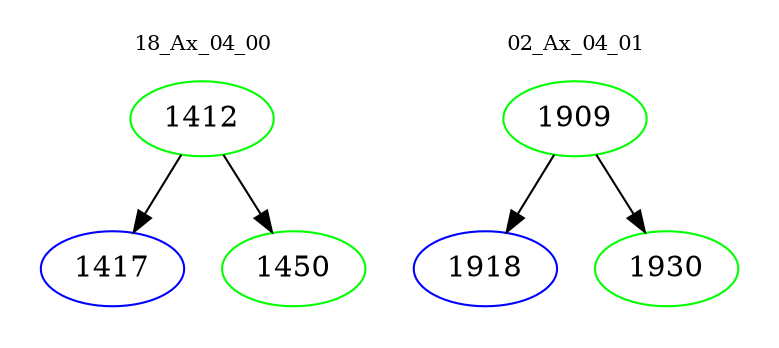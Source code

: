 digraph{
subgraph cluster_0 {
color = white
label = "18_Ax_04_00";
fontsize=10;
T0_1412 [label="1412", color="green"]
T0_1412 -> T0_1417 [color="black"]
T0_1417 [label="1417", color="blue"]
T0_1412 -> T0_1450 [color="black"]
T0_1450 [label="1450", color="green"]
}
subgraph cluster_1 {
color = white
label = "02_Ax_04_01";
fontsize=10;
T1_1909 [label="1909", color="green"]
T1_1909 -> T1_1918 [color="black"]
T1_1918 [label="1918", color="blue"]
T1_1909 -> T1_1930 [color="black"]
T1_1930 [label="1930", color="green"]
}
}
